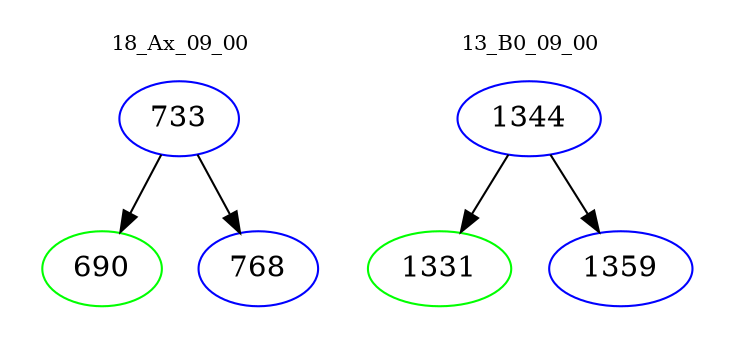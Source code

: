 digraph{
subgraph cluster_0 {
color = white
label = "18_Ax_09_00";
fontsize=10;
T0_733 [label="733", color="blue"]
T0_733 -> T0_690 [color="black"]
T0_690 [label="690", color="green"]
T0_733 -> T0_768 [color="black"]
T0_768 [label="768", color="blue"]
}
subgraph cluster_1 {
color = white
label = "13_B0_09_00";
fontsize=10;
T1_1344 [label="1344", color="blue"]
T1_1344 -> T1_1331 [color="black"]
T1_1331 [label="1331", color="green"]
T1_1344 -> T1_1359 [color="black"]
T1_1359 [label="1359", color="blue"]
}
}
